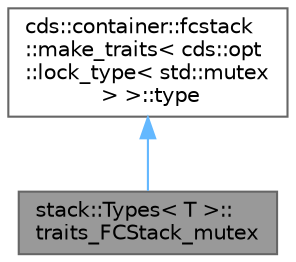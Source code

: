 digraph "stack::Types&lt; T &gt;::traits_FCStack_mutex"
{
 // LATEX_PDF_SIZE
  bgcolor="transparent";
  edge [fontname=Helvetica,fontsize=10,labelfontname=Helvetica,labelfontsize=10];
  node [fontname=Helvetica,fontsize=10,shape=box,height=0.2,width=0.4];
  Node1 [id="Node000001",label="stack::Types\< T \>::\ltraits_FCStack_mutex",height=0.2,width=0.4,color="gray40", fillcolor="grey60", style="filled", fontcolor="black",tooltip=" "];
  Node2 -> Node1 [id="edge1_Node000001_Node000002",dir="back",color="steelblue1",style="solid",tooltip=" "];
  Node2 [id="Node000002",label="cds::container::fcstack\l::make_traits\< cds::opt\l::lock_type\< std::mutex\l \> \>::type",height=0.2,width=0.4,color="gray40", fillcolor="white", style="filled",tooltip=" "];
}
